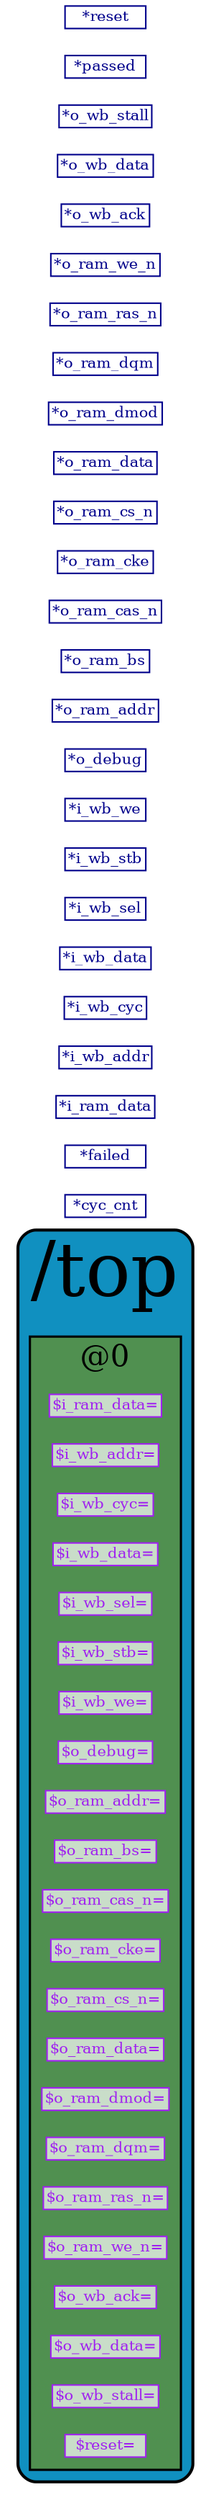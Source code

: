 // Generated by SandPiper(TM) 1.9-2018/02/11-beta from Redwood EDA.
// (Installed here: /home/devel/SandPiper_1.9-2018_02_11-beta_distro.)
// Redwood EDA does not claim intellectual property rights to this file and provides no warranty regarding its correctness or quality.


// Transaction Flow Graph:

strict digraph "top.tlv" {
   graph [layout = dot, rankdir = "LR", outputorder = edgesfirst, splines = ortho];
   node [layer = 4, shape = star, height = 0.02, style = filled, fontsize = 10, fontcolor = "purple", color = "purple", fillcolor = "#ffffffb0", penwidth = 1.0, margin = "0.03,0.03"];
   edge [layer = 3, weight = 4, penwidth = 1.5, color = "purple", fontcolor = "#00D000", labelfontcolor = "purple"];
   subgraph "cluster." {
      fillcolor = "#1090c0"
      style = "filled,rounded"
      penwidth = 2.0
      fontsize = 50
      tooltip = "/top"
      id = "id0{logical_entity=#Q##Q#}"
      label = "/top"
      subgraph "cluster.stage0" {
         "$i_ram_data@0" [fillcolor = "#ffffffb0", shape = box, label = "$i_ram_data=", id = "id1{logical_entity=#Q#$i_ram_data#Q#}", tooltip = "$i_ram_data[15:0] = *i_ram_data;"];
      }
      subgraph "cluster.stage0" {
         "$i_wb_addr@0" [fillcolor = "#ffffffb0", shape = box, label = "$i_wb_addr=", id = "id2{logical_entity=#Q#$i_wb_addr#Q#}", tooltip = "$i_wb_addr[23:0] = *i_wb_addr;"];
      }
      subgraph "cluster.stage0" {
         "$i_wb_cyc@0" [fillcolor = "#ffffffb0", shape = box, label = "$i_wb_cyc=", id = "id3{logical_entity=#Q#$i_wb_cyc#Q#}", tooltip = "$i_wb_cyc = *i_wb_cyc;"];
      }
      subgraph "cluster.stage0" {
         "$i_wb_data@0" [fillcolor = "#ffffffb0", shape = box, label = "$i_wb_data=", id = "id4{logical_entity=#Q#$i_wb_data#Q#}", tooltip = "$i_wb_data[31:0] = *i_wb_data;"];
      }
      subgraph "cluster.stage0" {
         "$i_wb_sel@0" [fillcolor = "#ffffffb0", shape = box, label = "$i_wb_sel=", id = "id5{logical_entity=#Q#$i_wb_sel#Q#}", tooltip = "$i_wb_sel = *i_wb_sel;"];
      }
      subgraph "cluster.stage0" {
         "$i_wb_stb@0" [fillcolor = "#ffffffb0", shape = box, label = "$i_wb_stb=", id = "id6{logical_entity=#Q#$i_wb_stb#Q#}", tooltip = "$i_wb_stb = *i_wb_stb;"];
      }
      subgraph "cluster.stage0" {
         "$i_wb_we@0" [fillcolor = "#ffffffb0", shape = box, label = "$i_wb_we=", id = "id7{logical_entity=#Q#$i_wb_we#Q#}", tooltip = "$i_wb_we = *i_wb_we;"];
      }
      subgraph "cluster.stage0" {
         "$o_debug@0" [fillcolor = "#ffffffb0", shape = box, label = "$o_debug=", id = "id8{logical_entity=#Q#$o_debug#Q#}", tooltip = "$o_debug[31:0] = *o_debug;"];
      }
      subgraph "cluster.stage0" {
         "$o_ram_addr@0" [fillcolor = "#ffffffb0", shape = box, label = "$o_ram_addr=", id = "id9{logical_entity=#Q#$o_ram_addr#Q#}", tooltip = "$o_ram_addr[12:0] = *o_ram_addr;"];
      }
      subgraph "cluster.stage0" {
         "$o_ram_bs@0" [fillcolor = "#ffffffb0", shape = box, label = "$o_ram_bs=", id = "id10{logical_entity=#Q#$o_ram_bs#Q#}", tooltip = "$o_ram_bs[1:0] = *o_ram_bs;"];
      }
      subgraph "cluster.stage0" {
         "$o_ram_cas_n@0" [fillcolor = "#ffffffb0", shape = box, label = "$o_ram_cas_n=", id = "id11{logical_entity=#Q#$o_ram_cas_n#Q#}", tooltip = "$o_ram_cas_n = *o_ram_cas_n;"];
      }
      subgraph "cluster.stage0" {
         "$o_ram_cke@0" [fillcolor = "#ffffffb0", shape = box, label = "$o_ram_cke=", id = "id12{logical_entity=#Q#$o_ram_cke#Q#}", tooltip = "$o_ram_cke = *o_ram_cke;"];
      }
      subgraph "cluster.stage0" {
         "$o_ram_cs_n@0" [fillcolor = "#ffffffb0", shape = box, label = "$o_ram_cs_n=", id = "id13{logical_entity=#Q#$o_ram_cs_n#Q#}", tooltip = "$o_ram_cs_n = *o_ram_cs_n;"];
      }
      subgraph "cluster.stage0" {
         "$o_ram_data@0" [fillcolor = "#ffffffb0", shape = box, label = "$o_ram_data=", id = "id14{logical_entity=#Q#$o_ram_data#Q#}", tooltip = "$o_ram_data[15:0] = *o_ram_data;"];
      }
      subgraph "cluster.stage0" {
         "$o_ram_dmod@0" [fillcolor = "#ffffffb0", shape = box, label = "$o_ram_dmod=", id = "id15{logical_entity=#Q#$o_ram_dmod#Q#}", tooltip = "$o_ram_dmod = *o_ram_dmod;"];
      }
      subgraph "cluster.stage0" {
         "$o_ram_dqm@0" [fillcolor = "#ffffffb0", shape = box, label = "$o_ram_dqm=", id = "id16{logical_entity=#Q#$o_ram_dqm#Q#}", tooltip = "$o_ram_dqm[1:0] = *o_ram_dqm;"];
      }
      subgraph "cluster.stage0" {
         "$o_ram_ras_n@0" [fillcolor = "#ffffffb0", shape = box, label = "$o_ram_ras_n=", id = "id17{logical_entity=#Q#$o_ram_ras_n#Q#}", tooltip = "$o_ram_ras_n = 'x;"];
      }
      subgraph "cluster.stage0" {
         "$o_ram_we_n@0" [fillcolor = "#ffffffb0", shape = box, label = "$o_ram_we_n=", id = "id18{logical_entity=#Q#$o_ram_we_n#Q#}", tooltip = "$o_ram_we_n = *o_ram_cas_n;"];
      }
      subgraph "cluster.stage0" {
         "$o_wb_ack@0" [fillcolor = "#ffffffb0", shape = box, label = "$o_wb_ack=", id = "id19{logical_entity=#Q#$o_wb_ack#Q#}", tooltip = "$o_wb_ack = *o_wb_ack;"];
      }
      subgraph "cluster.stage0" {
         "$o_wb_data@0" [fillcolor = "#ffffffb0", shape = box, label = "$o_wb_data=", id = "id20{logical_entity=#Q#$o_wb_data#Q#}", tooltip = "$o_wb_data[31:0] = *o_wb_data;"];
      }
      subgraph "cluster.stage0" {
         "$o_wb_stall@0" [fillcolor = "#ffffffb0", shape = box, label = "$o_wb_stall=", id = "id21{logical_entity=#Q#$o_wb_stall#Q#}", tooltip = "$o_wb_stall = *o_wb_stall;"];
      }
      subgraph "cluster.stage0" {
         "$reset@0" [fillcolor = "#ffffffb0", shape = box, label = "$reset=", id = "id22{logical_entity=#Q#$reset#Q#}", tooltip = "$reset = *reset;"];
      }
      subgraph "cluster.stage0" {
         style = "filled"
         fontsize = 20
         penwidth = 1.5
         label = "@0"
         id = "id23{logical_entity=#Q#|none@0#Q#}"
         tooltip = "@0"
         fillcolor = "#509050"
      }
      subgraph "cluster.|none" {
         fillcolor = "orange"
         style = "filled,rounded"
         penwidth = 2.5
         fontsize = 50
         tooltip = "|none"
         id = "id24{logical_entity=#Q#|none#Q#}"
         label = "|none"
      }
   }

"*cyc_cnt" [shape = box, color = "#00008b", fontcolor = "#00008b", fillcolor = white];
"*failed" [shape = box, color = "#00008b", fontcolor = "#00008b", fillcolor = white];
"*i_ram_data" [shape = box, color = "#00008b", fontcolor = "#00008b", fillcolor = white];
"*i_wb_addr" [shape = box, color = "#00008b", fontcolor = "#00008b", fillcolor = white];
"*i_wb_cyc" [shape = box, color = "#00008b", fontcolor = "#00008b", fillcolor = white];
"*i_wb_data" [shape = box, color = "#00008b", fontcolor = "#00008b", fillcolor = white];
"*i_wb_sel" [shape = box, color = "#00008b", fontcolor = "#00008b", fillcolor = white];
"*i_wb_stb" [shape = box, color = "#00008b", fontcolor = "#00008b", fillcolor = white];
"*i_wb_we" [shape = box, color = "#00008b", fontcolor = "#00008b", fillcolor = white];
"*o_debug" [shape = box, color = "#00008b", fontcolor = "#00008b", fillcolor = white];
"*o_ram_addr" [shape = box, color = "#00008b", fontcolor = "#00008b", fillcolor = white];
"*o_ram_bs" [shape = box, color = "#00008b", fontcolor = "#00008b", fillcolor = white];
"*o_ram_cas_n" [shape = box, color = "#00008b", fontcolor = "#00008b", fillcolor = white];
"*o_ram_cke" [shape = box, color = "#00008b", fontcolor = "#00008b", fillcolor = white];
"*o_ram_cs_n" [shape = box, color = "#00008b", fontcolor = "#00008b", fillcolor = white];
"*o_ram_data" [shape = box, color = "#00008b", fontcolor = "#00008b", fillcolor = white];
"*o_ram_dmod" [shape = box, color = "#00008b", fontcolor = "#00008b", fillcolor = white];
"*o_ram_dqm" [shape = box, color = "#00008b", fontcolor = "#00008b", fillcolor = white];
"*o_ram_ras_n" [shape = box, color = "#00008b", fontcolor = "#00008b", fillcolor = white];
"*o_ram_we_n" [shape = box, color = "#00008b", fontcolor = "#00008b", fillcolor = white];
"*o_wb_ack" [shape = box, color = "#00008b", fontcolor = "#00008b", fillcolor = white];
"*o_wb_data" [shape = box, color = "#00008b", fontcolor = "#00008b", fillcolor = white];
"*o_wb_stall" [shape = box, color = "#00008b", fontcolor = "#00008b", fillcolor = white];
"*passed" [shape = box, color = "#00008b", fontcolor = "#00008b", fillcolor = white];
"*reset" [shape = box, color = "#00008b", fontcolor = "#00008b", fillcolor = white];

}